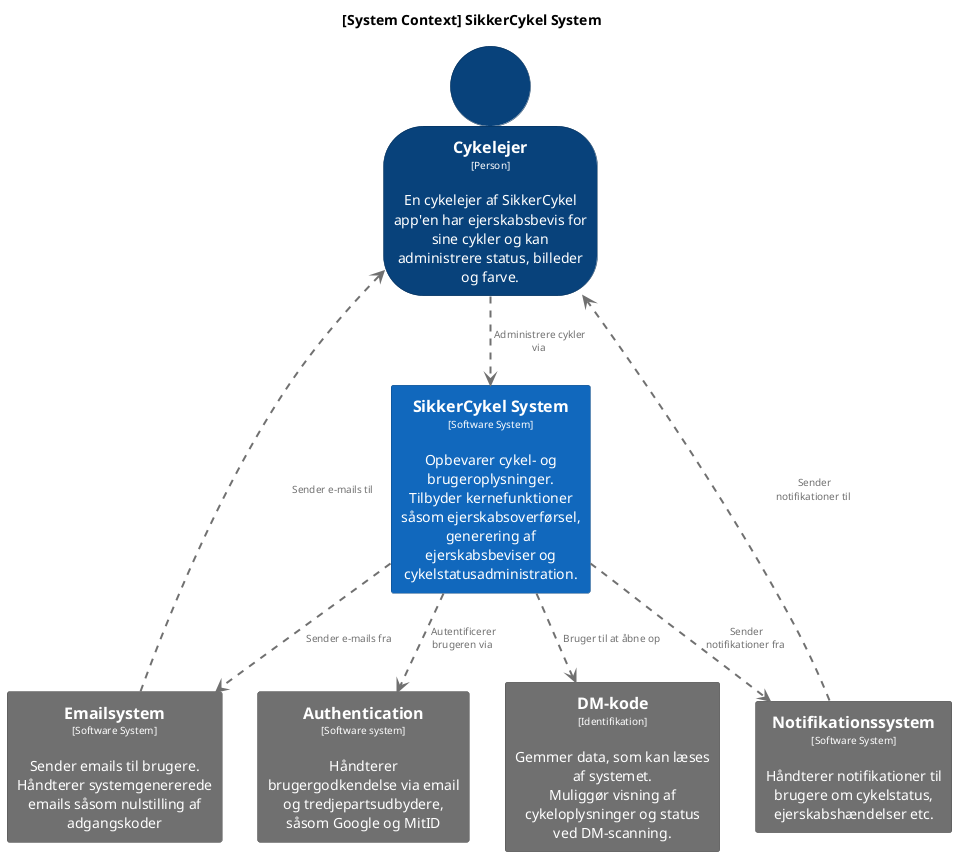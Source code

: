 @startuml c4niveau-niveau1-bruger
set separator none
title [System Context] SikkerCykel System

top to bottom direction

skinparam {
  arrowFontSize 10
  defaultTextAlignment center
  wrapWidth 200
  maxMessageSize 100
}
hide stereotype

skinparam person<<SystemAdminstrator>> {
  BackgroundColor #lightgrey
  FontColor #black
  BorderColor #052e56
  shadowing false
}
skinparam person<<AnonymousUser>> {
  BackgroundColor #08427b
  FontColor #ffffff
  BorderColor #052e56
  shadowing false
}
skinparam rectangle<<ExternalSystem>> {
  BackgroundColor #1168bd
  FontColor #ffffff
  BorderColor #0b4884
  shadowing false
}
skinparam rectangle<<SikkerCykelSystem>> {
  BackgroundColor #1168bd
  FontColor #ffffff
  BorderColor #0b4884
  shadowing false
}
skinparam person<<User>> {
  BackgroundColor #08427b
  FontColor #ffffff
  BorderColor #052e56
  shadowing false
}
skinparam person<<PoliceOfficer>> {
  BackgroundColor #08427b
  FontColor #ffffff
  BorderColor #052e56
  shadowing false
}
skinparam person<<BicycleImporter>> {
  BackgroundColor #08427b
  FontColor #ffffff
  BorderColor #052e56
  shadowing false
}
skinparam person<<BicycleDealer>> {
  BackgroundColor #08427b
  FontColor #ffffff
  BorderColor #052e56
  shadowing false
}

' Grå bokse til Emailsystem, Firebase, Google Login og NFC-chip
skinparam rectangle<<GrayBox>> {
  BackgroundColor #707070
  FontColor #ffffff
  BorderColor #505050
  shadowing false
}

person "==Cykelejer\n<size:10>[Person]</size>\n\nEn cykelejer af SikkerCykel app'en har ejerskabsbevis for sine cykler og kan administrere status, billeder og farve." <<User>> as Bruger

rectangle "==SikkerCykel System\n<size:10>[Software System]</size>\n\nOpbevarer cykel- og brugeroplysninger.\nTilbyder kernefunktioner såsom ejerskabsoverførsel, generering af ejerskabsbeviser og cykelstatusadministration." <<SikkerCykelSystem>> as SikkerCykelSystem

rectangle "==Emailsystem\n<size:10>[Software System]</size>\n\nSender emails til brugere.\nHåndterer systemgenererede emails såsom nulstilling af adgangskoder" <<GrayBox>> as Email
rectangle "==Authentication\n<size:10>[Software system]</size>\n\nHåndterer brugergodkendelse via email og tredjepartsudbydere, såsom Google og MitID" <<GrayBox>> as Authentication
rectangle "==DM-kode\n<size:10>[Identifikation]</size>\n\nGemmer data, som kan læses af systemet.\nMuliggør visning af cykeloplysninger og status ved DM-scanning." <<GrayBox>> as DMKodeIngraveretICykel
rectangle "==Notifikationssystem\n<size:10>[Software System]</size>\n\nHåndterer notifikationer til brugere om cykelstatus, ejerskabshændelser etc." <<GrayBox>> as Notifikation

Bruger .[#707070,thickness=2].> SikkerCykelSystem : "<color:#707070> Administrere cykler via"
SikkerCykelSystem .[#707070,thickness=2].> Authentication : "<color:#707070> Autentificerer brugeren via"
SikkerCykelSystem .[#707070,thickness=2].> Email : "<color:#707070> Sender e-mails fra"
SikkerCykelSystem .[#707070,thickness=2].> Notifikation : "<color:#707070> Sender notifikationer fra"
SikkerCykelSystem .[#707070,thickness=2].> DMKodeIngraveretICykel : "<color:#707070> Bruger til at åbne op"
Email .[#707070,thickness=2].> Bruger: "<color:#707070> Sender e-mails til"
Notifikation .[#707070,thickness=2].> Bruger: "<color:#707070> Sender notifikationer til"

@enduml
